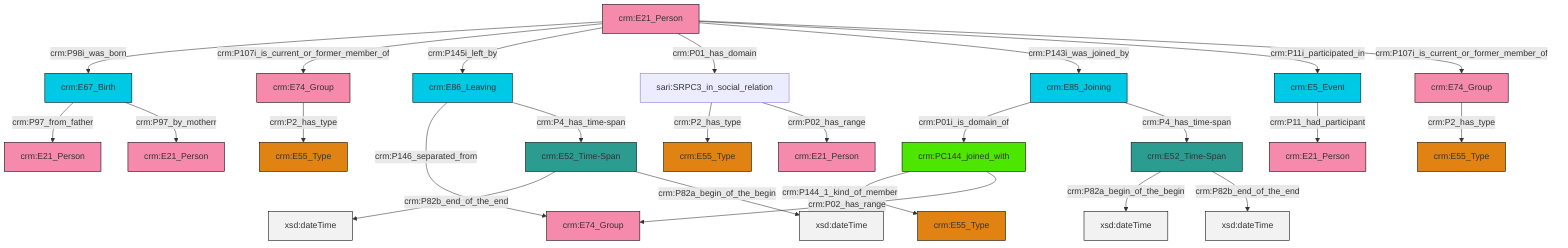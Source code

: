 graph TD
classDef Literal fill:#f2f2f2,stroke:#000000;
classDef CRM_Entity fill:#FFFFFF,stroke:#000000;
classDef Temporal_Entity fill:#00C9E6, stroke:#000000;
classDef Type fill:#E18312, stroke:#000000;
classDef Time-Span fill:#2C9C91, stroke:#000000;
classDef Appellation fill:#FFEB7F, stroke:#000000;
classDef Place fill:#008836, stroke:#000000;
classDef Persistent_Item fill:#B266B2, stroke:#000000;
classDef Conceptual_Object fill:#FFD700, stroke:#000000;
classDef Physical_Thing fill:#D2B48C, stroke:#000000;
classDef Actor fill:#f58aad, stroke:#000000;
classDef PC_Classes fill:#4ce600, stroke:#000000;
classDef Multi fill:#cccccc,stroke:#000000;

0["crm:E5_Event"]:::Temporal_Entity -->|crm:P11_had_participant| 1["crm:E21_Person"]:::Actor
4["sari:SRPC3_in_social_relation"]:::Default -->|crm:P2_has_type| 5["crm:E55_Type"]:::Type
6["crm:E67_Birth"]:::Temporal_Entity -->|crm:P97_from_father| 7["crm:E21_Person"]:::Actor
10["crm:E52_Time-Span"]:::Time-Span -->|crm:P82a_begin_of_the_begin| 11[xsd:dateTime]:::Literal
8["crm:PC144_joined_with"]:::PC_Classes -->|crm:P144_1_kind_of_member| 12["crm:E55_Type"]:::Type
15["crm:E74_Group"]:::Actor -->|crm:P2_has_type| 16["crm:E55_Type"]:::Type
8["crm:PC144_joined_with"]:::PC_Classes -->|crm:P02_has_range| 17["crm:E74_Group"]:::Actor
18["crm:E52_Time-Span"]:::Time-Span -->|crm:P82b_end_of_the_end| 19[xsd:dateTime]:::Literal
20["crm:E21_Person"]:::Actor -->|crm:P98i_was_born| 6["crm:E67_Birth"]:::Temporal_Entity
13["crm:E85_Joining"]:::Temporal_Entity -->|crm:P01i_is_domain_of| 8["crm:PC144_joined_with"]:::PC_Classes
18["crm:E52_Time-Span"]:::Time-Span -->|crm:P82a_begin_of_the_begin| 21[xsd:dateTime]:::Literal
24["crm:E74_Group"]:::Actor -->|crm:P2_has_type| 25["crm:E55_Type"]:::Type
20["crm:E21_Person"]:::Actor -->|crm:P107i_is_current_or_former_member_of| 15["crm:E74_Group"]:::Actor
20["crm:E21_Person"]:::Actor -->|crm:P145i_left_by| 32["crm:E86_Leaving"]:::Temporal_Entity
20["crm:E21_Person"]:::Actor -->|crm:P01_has_domain| 4["sari:SRPC3_in_social_relation"]:::Default
13["crm:E85_Joining"]:::Temporal_Entity -->|crm:P4_has_time-span| 10["crm:E52_Time-Span"]:::Time-Span
32["crm:E86_Leaving"]:::Temporal_Entity -->|crm:P146_separated_from| 17["crm:E74_Group"]:::Actor
4["sari:SRPC3_in_social_relation"]:::Default -->|crm:P02_has_range| 2["crm:E21_Person"]:::Actor
20["crm:E21_Person"]:::Actor -->|crm:P143i_was_joined_by| 13["crm:E85_Joining"]:::Temporal_Entity
20["crm:E21_Person"]:::Actor -->|crm:P11i_participated_in| 0["crm:E5_Event"]:::Temporal_Entity
6["crm:E67_Birth"]:::Temporal_Entity -->|crm:P97_by_motherr| 35["crm:E21_Person"]:::Actor
32["crm:E86_Leaving"]:::Temporal_Entity -->|crm:P4_has_time-span| 18["crm:E52_Time-Span"]:::Time-Span
20["crm:E21_Person"]:::Actor -->|crm:P107i_is_current_or_former_member_of| 24["crm:E74_Group"]:::Actor
10["crm:E52_Time-Span"]:::Time-Span -->|crm:P82b_end_of_the_end| 44[xsd:dateTime]:::Literal